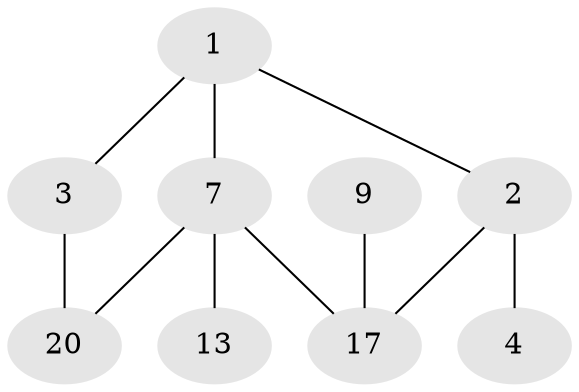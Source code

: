 // Generated by graph-tools (version 1.1) at 2025/46/02/15/25 05:46:28]
// undirected, 9 vertices, 10 edges
graph export_dot {
graph [start="1"]
  node [color=gray90,style=filled];
  1 [super="+5"];
  2 [super="+6+15"];
  3 [super="+11"];
  4 [super="+8+18"];
  7 [super="+12"];
  9 [super="+6+10"];
  13 [super="+11+19"];
  17;
  20 [super="+18"];
  1 -- 2;
  1 -- 3;
  1 -- 7;
  2 -- 4;
  2 -- 17;
  3 -- 20;
  7 -- 13;
  7 -- 17;
  7 -- 20;
  9 -- 17;
}
